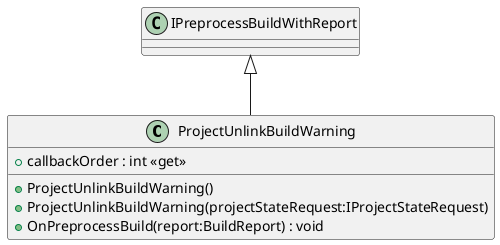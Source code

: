 @startuml
class ProjectUnlinkBuildWarning {
    + callbackOrder : int <<get>>
    + ProjectUnlinkBuildWarning()
    + ProjectUnlinkBuildWarning(projectStateRequest:IProjectStateRequest)
    + OnPreprocessBuild(report:BuildReport) : void
}
IPreprocessBuildWithReport <|-- ProjectUnlinkBuildWarning
@enduml
